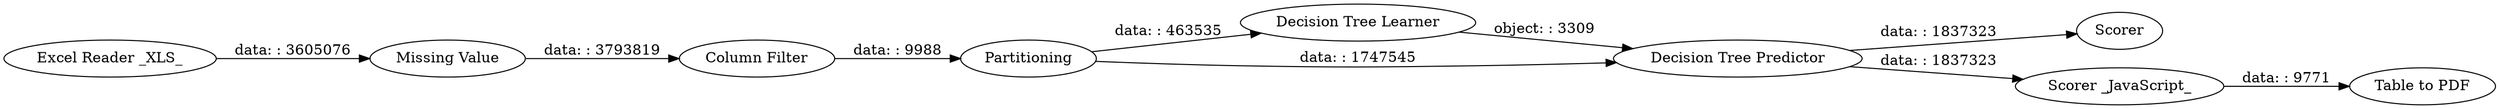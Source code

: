 digraph {
	"5757052221920439771_10" [label="Decision Tree Learner"]
	"5757052221920439771_1" [label="Excel Reader _XLS_"]
	"5757052221920439771_15" [label="Table to PDF"]
	"5757052221920439771_13" [label="Column Filter"]
	"5757052221920439771_9" [label=Scorer]
	"5757052221920439771_12" [label="Missing Value"]
	"5757052221920439771_2" [label=Partitioning]
	"5757052221920439771_14" [label="Scorer _JavaScript_"]
	"5757052221920439771_11" [label="Decision Tree Predictor"]
	"5757052221920439771_13" -> "5757052221920439771_2" [label="data: : 9988"]
	"5757052221920439771_11" -> "5757052221920439771_14" [label="data: : 1837323"]
	"5757052221920439771_1" -> "5757052221920439771_12" [label="data: : 3605076"]
	"5757052221920439771_10" -> "5757052221920439771_11" [label="object: : 3309"]
	"5757052221920439771_2" -> "5757052221920439771_10" [label="data: : 463535"]
	"5757052221920439771_11" -> "5757052221920439771_9" [label="data: : 1837323"]
	"5757052221920439771_12" -> "5757052221920439771_13" [label="data: : 3793819"]
	"5757052221920439771_2" -> "5757052221920439771_11" [label="data: : 1747545"]
	"5757052221920439771_14" -> "5757052221920439771_15" [label="data: : 9771"]
	rankdir=LR
}
